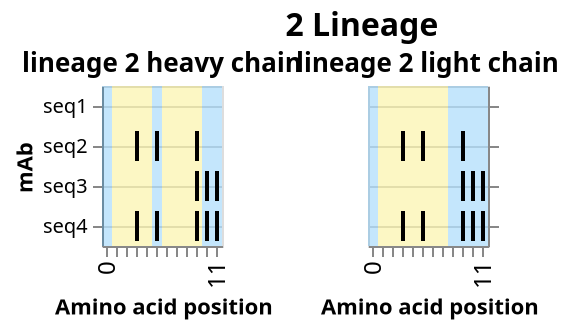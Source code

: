 {
  "config": {
    "view": {
      "continuousWidth": 400,
      "continuousHeight": 300
    }
  },
  "hconcat": [
    {
      "layer": [
        {
          "data": {
            "name": "data-f563dec5a74c106ef4c1e0a132f17428"
          },
          "mark": {
            "type": "rect",
            "color": "#169cf5",
            "opacity": 0.25
          },
          "encoding": {
            "x": {
              "type": "ordinal",
              "field": "position"
            }
          },
          "width": {
            "step": 5
          }
        },
        {
          "data": {
            "name": "data-9db29cdd31d04bcd1ea4c7acab41e620"
          },
          "mark": {
            "type": "rect",
            "color": "#f5e216",
            "opacity": 0.25
          },
          "encoding": {
            "x": {
              "type": "ordinal",
              "field": "position"
            }
          },
          "width": {
            "step": 5
          }
        },
        {
          "data": {
            "name": "data-47de4e39b95ed82910ece2c629405cfd"
          },
          "mark": {
            "type": "tick",
            "opacity": 1,
            "thickness": 2
          },
          "encoding": {
            "color": {
              "type": "nominal",
              "field": "real_mut",
              "legend": null,
              "scale": {
                "domain": [
                  true,
                  false
                ],
                "range": [
                  "black",
                  "transparent"
                ]
              }
            },
            "x": {
              "type": "ordinal",
              "axis": {
                "grid": false,
                "labelFontSize": 12,
                "labelOverlap": "parity",
                "labelSeparation": 10
              },
              "field": "position",
              "title": "Amino acid position"
            },
            "y": {
              "type": "nominal",
              "axis": {
                "grid": true,
                "labels": true,
                "orient": "left",
                "title": "mAb"
              },
              "field": "seq_id",
              "sort": [
                "seq1",
                "seq2",
                "seq3",
                "seq4"
              ],
              "title": "sequence"
            }
          },
          "title": "lineage 2 heavy chain",
          "width": {
            "step": 5
          }
        }
      ]
    },
    {
      "layer": [
        {
          "data": {
            "name": "data-724373cbb03490078ad328a469fb0e99"
          },
          "mark": {
            "type": "rect",
            "color": "#169cf5",
            "opacity": 0.25
          },
          "encoding": {
            "x": {
              "type": "ordinal",
              "field": "position"
            }
          },
          "width": {
            "step": 5
          }
        },
        {
          "data": {
            "name": "data-0c612da8f9b79a6c219f6796be124914"
          },
          "mark": {
            "type": "rect",
            "color": "#f5e216",
            "opacity": 0.25
          },
          "encoding": {
            "x": {
              "type": "ordinal",
              "field": "position"
            }
          },
          "width": {
            "step": 5
          }
        },
        {
          "data": {
            "name": "data-5ed8dfb03c7acdb8fb32bce0cc463f57"
          },
          "mark": {
            "type": "tick",
            "opacity": 1,
            "thickness": 2
          },
          "encoding": {
            "color": {
              "type": "nominal",
              "field": "real_mut",
              "legend": null,
              "scale": {
                "domain": [
                  true,
                  false
                ],
                "range": [
                  "black",
                  "transparent"
                ]
              }
            },
            "x": {
              "type": "ordinal",
              "axis": {
                "grid": false,
                "labelFontSize": 12,
                "labelOverlap": "parity",
                "labelSeparation": 10
              },
              "field": "position",
              "title": "Amino acid position"
            },
            "y": {
              "type": "nominal",
              "axis": {
                "grid": true,
                "labels": false,
                "orient": "right",
                "title": null
              },
              "field": "seq_id",
              "sort": [
                "seq1",
                "seq2",
                "seq3",
                "seq4"
              ],
              "title": "sequence"
            }
          },
          "title": "lineage 2 light chain",
          "width": {
            "step": 5
          }
        }
      ]
    }
  ],
  "background": "white",
  "bounds": "full",
  "spacing": -5,
  "title": {
    "text": "2 Lineage",
    "align": "center",
    "anchor": "middle",
    "dx": 37.5,
    "fontSize": 16
  },
  "$schema": "https://vega.github.io/schema/vega-lite/v5.json",
  "datasets": {
    "data-f563dec5a74c106ef4c1e0a132f17428": [
      {
        "type": "naive",
        "index": 0,
        "seq_id": "seq1",
        "position": 0,
        "mut_from": "A",
        "mut_to": "A",
        "region": "Framework",
        "framework": true,
        "radical": false,
        "real_mut": false
      },
      {
        "type": "naive",
        "index": 0,
        "seq_id": "seq1",
        "position": 5,
        "mut_from": "T",
        "mut_to": "T",
        "region": "Framework",
        "framework": true,
        "radical": false,
        "real_mut": false
      },
      {
        "type": "naive",
        "index": 0,
        "seq_id": "seq1",
        "position": 10,
        "mut_from": "C",
        "mut_to": "C",
        "region": "Framework",
        "framework": true,
        "radical": false,
        "real_mut": false
      },
      {
        "type": "naive",
        "index": 0,
        "seq_id": "seq1",
        "position": 11,
        "mut_from": "G",
        "mut_to": "G",
        "region": "Framework",
        "framework": true,
        "radical": false,
        "real_mut": false
      }
    ],
    "data-9db29cdd31d04bcd1ea4c7acab41e620": [
      {
        "type": "naive",
        "index": 0,
        "seq_id": "seq1",
        "position": 1,
        "mut_from": "T",
        "mut_to": "T",
        "region": "CDR",
        "framework": false,
        "radical": false,
        "real_mut": false
      },
      {
        "type": "naive",
        "index": 0,
        "seq_id": "seq1",
        "position": 2,
        "mut_from": "C",
        "mut_to": "C",
        "region": "CDR",
        "framework": false,
        "radical": false,
        "real_mut": false
      },
      {
        "type": "naive",
        "index": 0,
        "seq_id": "seq1",
        "position": 3,
        "mut_from": "G",
        "mut_to": "G",
        "region": "CDR",
        "framework": false,
        "radical": false,
        "real_mut": false
      },
      {
        "type": "naive",
        "index": 0,
        "seq_id": "seq1",
        "position": 4,
        "mut_from": "A",
        "mut_to": "A",
        "region": "CDR",
        "framework": false,
        "radical": false,
        "real_mut": false
      },
      {
        "type": "naive",
        "index": 0,
        "seq_id": "seq1",
        "position": 6,
        "mut_from": "C",
        "mut_to": "C",
        "region": "CDR",
        "framework": false,
        "radical": false,
        "real_mut": false
      },
      {
        "type": "naive",
        "index": 0,
        "seq_id": "seq1",
        "position": 7,
        "mut_from": "G",
        "mut_to": "G",
        "region": "CDR",
        "framework": false,
        "radical": false,
        "real_mut": false
      },
      {
        "type": "naive",
        "index": 0,
        "seq_id": "seq1",
        "position": 8,
        "mut_from": "A",
        "mut_to": "A",
        "region": "CDR",
        "framework": false,
        "radical": false,
        "real_mut": false
      },
      {
        "type": "naive",
        "index": 0,
        "seq_id": "seq1",
        "position": 9,
        "mut_from": "T",
        "mut_to": "T",
        "region": "CDR",
        "framework": false,
        "radical": false,
        "real_mut": false
      }
    ],
    "data-47de4e39b95ed82910ece2c629405cfd": [
      {
        "type": "naive",
        "index": 0,
        "seq_id": "seq1",
        "position": 0,
        "mut_from": "A",
        "mut_to": "A",
        "region": "Framework",
        "framework": true,
        "radical": false,
        "real_mut": false
      },
      {
        "type": "naive",
        "index": 0,
        "seq_id": "seq1",
        "position": 1,
        "mut_from": "T",
        "mut_to": "T",
        "region": "CDR",
        "framework": false,
        "radical": false,
        "real_mut": false
      },
      {
        "type": "naive",
        "index": 0,
        "seq_id": "seq1",
        "position": 2,
        "mut_from": "C",
        "mut_to": "C",
        "region": "CDR",
        "framework": false,
        "radical": false,
        "real_mut": false
      },
      {
        "type": "naive",
        "index": 0,
        "seq_id": "seq1",
        "position": 3,
        "mut_from": "G",
        "mut_to": "G",
        "region": "CDR",
        "framework": false,
        "radical": false,
        "real_mut": false
      },
      {
        "type": "naive",
        "index": 0,
        "seq_id": "seq1",
        "position": 4,
        "mut_from": "A",
        "mut_to": "A",
        "region": "CDR",
        "framework": false,
        "radical": false,
        "real_mut": false
      },
      {
        "type": "naive",
        "index": 0,
        "seq_id": "seq1",
        "position": 5,
        "mut_from": "T",
        "mut_to": "T",
        "region": "Framework",
        "framework": true,
        "radical": false,
        "real_mut": false
      },
      {
        "type": "naive",
        "index": 0,
        "seq_id": "seq1",
        "position": 6,
        "mut_from": "C",
        "mut_to": "C",
        "region": "CDR",
        "framework": false,
        "radical": false,
        "real_mut": false
      },
      {
        "type": "naive",
        "index": 0,
        "seq_id": "seq1",
        "position": 7,
        "mut_from": "G",
        "mut_to": "G",
        "region": "CDR",
        "framework": false,
        "radical": false,
        "real_mut": false
      },
      {
        "type": "naive",
        "index": 0,
        "seq_id": "seq1",
        "position": 8,
        "mut_from": "A",
        "mut_to": "A",
        "region": "CDR",
        "framework": false,
        "radical": false,
        "real_mut": false
      },
      {
        "type": "naive",
        "index": 0,
        "seq_id": "seq1",
        "position": 9,
        "mut_from": "T",
        "mut_to": "T",
        "region": "CDR",
        "framework": false,
        "radical": false,
        "real_mut": false
      },
      {
        "type": "naive",
        "index": 0,
        "seq_id": "seq1",
        "position": 10,
        "mut_from": "C",
        "mut_to": "C",
        "region": "Framework",
        "framework": true,
        "radical": false,
        "real_mut": false
      },
      {
        "type": "naive",
        "index": 0,
        "seq_id": "seq1",
        "position": 11,
        "mut_from": "G",
        "mut_to": "G",
        "region": "Framework",
        "framework": true,
        "radical": false,
        "real_mut": false
      },
      {
        "type": "lineage_member",
        "index": 1,
        "seq_id": " seq2",
        "position": 0,
        "mut_from": "A",
        "mut_to": "A",
        "region": "Framework",
        "framework": true,
        "radical": false,
        "real_mut": false
      },
      {
        "type": "lineage_member",
        "index": 1,
        "seq_id": " seq2",
        "position": 1,
        "mut_from": "T",
        "mut_to": "T",
        "region": "CDR",
        "framework": false,
        "radical": false,
        "real_mut": false
      },
      {
        "type": "lineage_member",
        "index": 1,
        "seq_id": " seq2",
        "position": 2,
        "mut_from": "C",
        "mut_to": "C",
        "region": "CDR",
        "framework": false,
        "radical": false,
        "real_mut": false
      },
      {
        "type": "lineage_member",
        "index": 1,
        "seq_id": " seq2",
        "position": 3,
        "mut_from": "G",
        "mut_to": "A",
        "region": "CDR",
        "framework": false,
        "radical": false,
        "real_mut": true
      },
      {
        "type": "lineage_member",
        "index": 1,
        "seq_id": " seq2",
        "position": 4,
        "mut_from": "A",
        "mut_to": "A",
        "region": "CDR",
        "framework": false,
        "radical": false,
        "real_mut": false
      },
      {
        "type": "lineage_member",
        "index": 1,
        "seq_id": " seq2",
        "position": 5,
        "mut_from": "T",
        "mut_to": "A",
        "region": "Framework",
        "framework": true,
        "radical": false,
        "real_mut": true
      },
      {
        "type": "lineage_member",
        "index": 1,
        "seq_id": " seq2",
        "position": 6,
        "mut_from": "C",
        "mut_to": "C",
        "region": "CDR",
        "framework": false,
        "radical": false,
        "real_mut": false
      },
      {
        "type": "lineage_member",
        "index": 1,
        "seq_id": " seq2",
        "position": 7,
        "mut_from": "G",
        "mut_to": "G",
        "region": "CDR",
        "framework": false,
        "radical": false,
        "real_mut": false
      },
      {
        "type": "lineage_member",
        "index": 1,
        "seq_id": " seq2",
        "position": 8,
        "mut_from": "A",
        "mut_to": "A",
        "region": "CDR",
        "framework": false,
        "radical": false,
        "real_mut": false
      },
      {
        "type": "lineage_member",
        "index": 1,
        "seq_id": " seq2",
        "position": 9,
        "mut_from": "T",
        "mut_to": "A",
        "region": "CDR",
        "framework": false,
        "radical": false,
        "real_mut": true
      },
      {
        "type": "lineage_member",
        "index": 1,
        "seq_id": " seq2",
        "position": 10,
        "mut_from": "C",
        "mut_to": "C",
        "region": "Framework",
        "framework": true,
        "radical": false,
        "real_mut": false
      },
      {
        "type": "lineage_member",
        "index": 1,
        "seq_id": " seq2",
        "position": 11,
        "mut_from": "G",
        "mut_to": "G",
        "region": "Framework",
        "framework": true,
        "radical": false,
        "real_mut": false
      },
      {
        "type": "lineage_member",
        "index": 2,
        "seq_id": "  seq3",
        "position": 0,
        "mut_from": "A",
        "mut_to": "A",
        "region": "Framework",
        "framework": true,
        "radical": false,
        "real_mut": false
      },
      {
        "type": "lineage_member",
        "index": 2,
        "seq_id": "  seq3",
        "position": 1,
        "mut_from": "T",
        "mut_to": "T",
        "region": "CDR",
        "framework": false,
        "radical": false,
        "real_mut": false
      },
      {
        "type": "lineage_member",
        "index": 2,
        "seq_id": "  seq3",
        "position": 2,
        "mut_from": "C",
        "mut_to": "C",
        "region": "CDR",
        "framework": false,
        "radical": false,
        "real_mut": false
      },
      {
        "type": "lineage_member",
        "index": 2,
        "seq_id": "  seq3",
        "position": 3,
        "mut_from": "G",
        "mut_to": "G",
        "region": "CDR",
        "framework": false,
        "radical": false,
        "real_mut": false
      },
      {
        "type": "lineage_member",
        "index": 2,
        "seq_id": "  seq3",
        "position": 4,
        "mut_from": "A",
        "mut_to": "A",
        "region": "CDR",
        "framework": false,
        "radical": false,
        "real_mut": false
      },
      {
        "type": "lineage_member",
        "index": 2,
        "seq_id": "  seq3",
        "position": 5,
        "mut_from": "T",
        "mut_to": "T",
        "region": "Framework",
        "framework": true,
        "radical": false,
        "real_mut": false
      },
      {
        "type": "lineage_member",
        "index": 2,
        "seq_id": "  seq3",
        "position": 6,
        "mut_from": "C",
        "mut_to": "C",
        "region": "CDR",
        "framework": false,
        "radical": false,
        "real_mut": false
      },
      {
        "type": "lineage_member",
        "index": 2,
        "seq_id": "  seq3",
        "position": 7,
        "mut_from": "G",
        "mut_to": "G",
        "region": "CDR",
        "framework": false,
        "radical": false,
        "real_mut": false
      },
      {
        "type": "lineage_member",
        "index": 2,
        "seq_id": "  seq3",
        "position": 8,
        "mut_from": "A",
        "mut_to": "A",
        "region": "CDR",
        "framework": false,
        "radical": false,
        "real_mut": false
      },
      {
        "type": "lineage_member",
        "index": 2,
        "seq_id": "  seq3",
        "position": 9,
        "mut_from": "T",
        "mut_to": "A",
        "region": "CDR",
        "framework": false,
        "radical": false,
        "real_mut": true
      },
      {
        "type": "lineage_member",
        "index": 2,
        "seq_id": "  seq3",
        "position": 10,
        "mut_from": "C",
        "mut_to": "A",
        "region": "Framework",
        "framework": true,
        "radical": true,
        "real_mut": true
      },
      {
        "type": "lineage_member",
        "index": 2,
        "seq_id": "  seq3",
        "position": 11,
        "mut_from": "G",
        "mut_to": "A",
        "region": "Framework",
        "framework": true,
        "radical": false,
        "real_mut": true
      },
      {
        "type": "lineage_member",
        "index": 3,
        "seq_id": "   seq4",
        "position": 0,
        "mut_from": "A",
        "mut_to": "A",
        "region": "Framework",
        "framework": true,
        "radical": false,
        "real_mut": false
      },
      {
        "type": "lineage_member",
        "index": 3,
        "seq_id": "   seq4",
        "position": 1,
        "mut_from": "T",
        "mut_to": "T",
        "region": "CDR",
        "framework": false,
        "radical": false,
        "real_mut": false
      },
      {
        "type": "lineage_member",
        "index": 3,
        "seq_id": "   seq4",
        "position": 2,
        "mut_from": "C",
        "mut_to": "C",
        "region": "CDR",
        "framework": false,
        "radical": false,
        "real_mut": false
      },
      {
        "type": "lineage_member",
        "index": 3,
        "seq_id": "   seq4",
        "position": 3,
        "mut_from": "G",
        "mut_to": "A",
        "region": "CDR",
        "framework": false,
        "radical": false,
        "real_mut": true
      },
      {
        "type": "lineage_member",
        "index": 3,
        "seq_id": "   seq4",
        "position": 4,
        "mut_from": "A",
        "mut_to": "A",
        "region": "CDR",
        "framework": false,
        "radical": false,
        "real_mut": false
      },
      {
        "type": "lineage_member",
        "index": 3,
        "seq_id": "   seq4",
        "position": 5,
        "mut_from": "T",
        "mut_to": "A",
        "region": "Framework",
        "framework": true,
        "radical": false,
        "real_mut": true
      },
      {
        "type": "lineage_member",
        "index": 3,
        "seq_id": "   seq4",
        "position": 6,
        "mut_from": "C",
        "mut_to": "C",
        "region": "CDR",
        "framework": false,
        "radical": false,
        "real_mut": false
      },
      {
        "type": "lineage_member",
        "index": 3,
        "seq_id": "   seq4",
        "position": 7,
        "mut_from": "G",
        "mut_to": "G",
        "region": "CDR",
        "framework": false,
        "radical": false,
        "real_mut": false
      },
      {
        "type": "lineage_member",
        "index": 3,
        "seq_id": "   seq4",
        "position": 8,
        "mut_from": "A",
        "mut_to": "A",
        "region": "CDR",
        "framework": false,
        "radical": false,
        "real_mut": false
      },
      {
        "type": "lineage_member",
        "index": 3,
        "seq_id": "   seq4",
        "position": 9,
        "mut_from": "T",
        "mut_to": "A",
        "region": "CDR",
        "framework": false,
        "radical": false,
        "real_mut": true
      },
      {
        "type": "lineage_member",
        "index": 3,
        "seq_id": "   seq4",
        "position": 10,
        "mut_from": "C",
        "mut_to": "A",
        "region": "Framework",
        "framework": true,
        "radical": true,
        "real_mut": true
      },
      {
        "type": "lineage_member",
        "index": 3,
        "seq_id": "   seq4",
        "position": 11,
        "mut_from": "G",
        "mut_to": "A",
        "region": "Framework",
        "framework": true,
        "radical": false,
        "real_mut": true
      }
    ],
    "data-724373cbb03490078ad328a469fb0e99": [
      {
        "type": "naive",
        "index": 0,
        "seq_id": "seq1",
        "position": 0,
        "mut_from": "A",
        "mut_to": "A",
        "region": "Framework",
        "framework": true,
        "radical": false,
        "real_mut": false
      },
      {
        "type": "naive",
        "index": 0,
        "seq_id": "seq1",
        "position": 8,
        "mut_from": "A",
        "mut_to": "A",
        "region": "Framework",
        "framework": true,
        "radical": false,
        "real_mut": false
      },
      {
        "type": "naive",
        "index": 0,
        "seq_id": "seq1",
        "position": 9,
        "mut_from": "T",
        "mut_to": "T",
        "region": "Framework",
        "framework": true,
        "radical": false,
        "real_mut": false
      },
      {
        "type": "naive",
        "index": 0,
        "seq_id": "seq1",
        "position": 10,
        "mut_from": "C",
        "mut_to": "C",
        "region": "Framework",
        "framework": true,
        "radical": false,
        "real_mut": false
      },
      {
        "type": "naive",
        "index": 0,
        "seq_id": "seq1",
        "position": 11,
        "mut_from": "G",
        "mut_to": "G",
        "region": "Framework",
        "framework": true,
        "radical": false,
        "real_mut": false
      }
    ],
    "data-0c612da8f9b79a6c219f6796be124914": [
      {
        "type": "naive",
        "index": 0,
        "seq_id": "seq1",
        "position": 1,
        "mut_from": "T",
        "mut_to": "T",
        "region": "CDR",
        "framework": false,
        "radical": false,
        "real_mut": false
      },
      {
        "type": "naive",
        "index": 0,
        "seq_id": "seq1",
        "position": 2,
        "mut_from": "C",
        "mut_to": "C",
        "region": "CDR",
        "framework": false,
        "radical": false,
        "real_mut": false
      },
      {
        "type": "naive",
        "index": 0,
        "seq_id": "seq1",
        "position": 3,
        "mut_from": "G",
        "mut_to": "G",
        "region": "CDR",
        "framework": false,
        "radical": false,
        "real_mut": false
      },
      {
        "type": "naive",
        "index": 0,
        "seq_id": "seq1",
        "position": 4,
        "mut_from": "A",
        "mut_to": "A",
        "region": "CDR",
        "framework": false,
        "radical": false,
        "real_mut": false
      },
      {
        "type": "naive",
        "index": 0,
        "seq_id": "seq1",
        "position": 5,
        "mut_from": "T",
        "mut_to": "T",
        "region": "CDR",
        "framework": false,
        "radical": false,
        "real_mut": false
      },
      {
        "type": "naive",
        "index": 0,
        "seq_id": "seq1",
        "position": 6,
        "mut_from": "C",
        "mut_to": "C",
        "region": "CDR",
        "framework": false,
        "radical": false,
        "real_mut": false
      },
      {
        "type": "naive",
        "index": 0,
        "seq_id": "seq1",
        "position": 7,
        "mut_from": "G",
        "mut_to": "G",
        "region": "CDR",
        "framework": false,
        "radical": false,
        "real_mut": false
      }
    ],
    "data-5ed8dfb03c7acdb8fb32bce0cc463f57": [
      {
        "type": "naive",
        "index": 0,
        "seq_id": "seq1",
        "position": 0,
        "mut_from": "A",
        "mut_to": "A",
        "region": "Framework",
        "framework": true,
        "radical": false,
        "real_mut": false
      },
      {
        "type": "naive",
        "index": 0,
        "seq_id": "seq1",
        "position": 1,
        "mut_from": "T",
        "mut_to": "T",
        "region": "CDR",
        "framework": false,
        "radical": false,
        "real_mut": false
      },
      {
        "type": "naive",
        "index": 0,
        "seq_id": "seq1",
        "position": 2,
        "mut_from": "C",
        "mut_to": "C",
        "region": "CDR",
        "framework": false,
        "radical": false,
        "real_mut": false
      },
      {
        "type": "naive",
        "index": 0,
        "seq_id": "seq1",
        "position": 3,
        "mut_from": "G",
        "mut_to": "G",
        "region": "CDR",
        "framework": false,
        "radical": false,
        "real_mut": false
      },
      {
        "type": "naive",
        "index": 0,
        "seq_id": "seq1",
        "position": 4,
        "mut_from": "A",
        "mut_to": "A",
        "region": "CDR",
        "framework": false,
        "radical": false,
        "real_mut": false
      },
      {
        "type": "naive",
        "index": 0,
        "seq_id": "seq1",
        "position": 5,
        "mut_from": "T",
        "mut_to": "T",
        "region": "CDR",
        "framework": false,
        "radical": false,
        "real_mut": false
      },
      {
        "type": "naive",
        "index": 0,
        "seq_id": "seq1",
        "position": 6,
        "mut_from": "C",
        "mut_to": "C",
        "region": "CDR",
        "framework": false,
        "radical": false,
        "real_mut": false
      },
      {
        "type": "naive",
        "index": 0,
        "seq_id": "seq1",
        "position": 7,
        "mut_from": "G",
        "mut_to": "G",
        "region": "CDR",
        "framework": false,
        "radical": false,
        "real_mut": false
      },
      {
        "type": "naive",
        "index": 0,
        "seq_id": "seq1",
        "position": 8,
        "mut_from": "A",
        "mut_to": "A",
        "region": "Framework",
        "framework": true,
        "radical": false,
        "real_mut": false
      },
      {
        "type": "naive",
        "index": 0,
        "seq_id": "seq1",
        "position": 9,
        "mut_from": "T",
        "mut_to": "T",
        "region": "Framework",
        "framework": true,
        "radical": false,
        "real_mut": false
      },
      {
        "type": "naive",
        "index": 0,
        "seq_id": "seq1",
        "position": 10,
        "mut_from": "C",
        "mut_to": "C",
        "region": "Framework",
        "framework": true,
        "radical": false,
        "real_mut": false
      },
      {
        "type": "naive",
        "index": 0,
        "seq_id": "seq1",
        "position": 11,
        "mut_from": "G",
        "mut_to": "G",
        "region": "Framework",
        "framework": true,
        "radical": false,
        "real_mut": false
      },
      {
        "type": "lineage_member",
        "index": 1,
        "seq_id": " seq2",
        "position": 0,
        "mut_from": "A",
        "mut_to": "A",
        "region": "Framework",
        "framework": true,
        "radical": false,
        "real_mut": false
      },
      {
        "type": "lineage_member",
        "index": 1,
        "seq_id": " seq2",
        "position": 1,
        "mut_from": "T",
        "mut_to": "T",
        "region": "CDR",
        "framework": false,
        "radical": false,
        "real_mut": false
      },
      {
        "type": "lineage_member",
        "index": 1,
        "seq_id": " seq2",
        "position": 2,
        "mut_from": "C",
        "mut_to": "C",
        "region": "CDR",
        "framework": false,
        "radical": false,
        "real_mut": false
      },
      {
        "type": "lineage_member",
        "index": 1,
        "seq_id": " seq2",
        "position": 3,
        "mut_from": "G",
        "mut_to": "A",
        "region": "CDR",
        "framework": false,
        "radical": false,
        "real_mut": true
      },
      {
        "type": "lineage_member",
        "index": 1,
        "seq_id": " seq2",
        "position": 4,
        "mut_from": "A",
        "mut_to": "A",
        "region": "CDR",
        "framework": false,
        "radical": false,
        "real_mut": false
      },
      {
        "type": "lineage_member",
        "index": 1,
        "seq_id": " seq2",
        "position": 5,
        "mut_from": "T",
        "mut_to": "A",
        "region": "CDR",
        "framework": false,
        "radical": false,
        "real_mut": true
      },
      {
        "type": "lineage_member",
        "index": 1,
        "seq_id": " seq2",
        "position": 6,
        "mut_from": "C",
        "mut_to": "C",
        "region": "CDR",
        "framework": false,
        "radical": false,
        "real_mut": false
      },
      {
        "type": "lineage_member",
        "index": 1,
        "seq_id": " seq2",
        "position": 7,
        "mut_from": "G",
        "mut_to": "G",
        "region": "CDR",
        "framework": false,
        "radical": false,
        "real_mut": false
      },
      {
        "type": "lineage_member",
        "index": 1,
        "seq_id": " seq2",
        "position": 8,
        "mut_from": "A",
        "mut_to": "A",
        "region": "Framework",
        "framework": true,
        "radical": false,
        "real_mut": false
      },
      {
        "type": "lineage_member",
        "index": 1,
        "seq_id": " seq2",
        "position": 9,
        "mut_from": "T",
        "mut_to": "A",
        "region": "Framework",
        "framework": true,
        "radical": false,
        "real_mut": true
      },
      {
        "type": "lineage_member",
        "index": 1,
        "seq_id": " seq2",
        "position": 10,
        "mut_from": "C",
        "mut_to": "C",
        "region": "Framework",
        "framework": true,
        "radical": false,
        "real_mut": false
      },
      {
        "type": "lineage_member",
        "index": 1,
        "seq_id": " seq2",
        "position": 11,
        "mut_from": "G",
        "mut_to": "G",
        "region": "Framework",
        "framework": true,
        "radical": false,
        "real_mut": false
      },
      {
        "type": "lineage_member",
        "index": 2,
        "seq_id": "  seq3",
        "position": 0,
        "mut_from": "A",
        "mut_to": "A",
        "region": "Framework",
        "framework": true,
        "radical": false,
        "real_mut": false
      },
      {
        "type": "lineage_member",
        "index": 2,
        "seq_id": "  seq3",
        "position": 1,
        "mut_from": "T",
        "mut_to": "T",
        "region": "CDR",
        "framework": false,
        "radical": false,
        "real_mut": false
      },
      {
        "type": "lineage_member",
        "index": 2,
        "seq_id": "  seq3",
        "position": 2,
        "mut_from": "C",
        "mut_to": "C",
        "region": "CDR",
        "framework": false,
        "radical": false,
        "real_mut": false
      },
      {
        "type": "lineage_member",
        "index": 2,
        "seq_id": "  seq3",
        "position": 3,
        "mut_from": "G",
        "mut_to": "G",
        "region": "CDR",
        "framework": false,
        "radical": false,
        "real_mut": false
      },
      {
        "type": "lineage_member",
        "index": 2,
        "seq_id": "  seq3",
        "position": 4,
        "mut_from": "A",
        "mut_to": "A",
        "region": "CDR",
        "framework": false,
        "radical": false,
        "real_mut": false
      },
      {
        "type": "lineage_member",
        "index": 2,
        "seq_id": "  seq3",
        "position": 5,
        "mut_from": "T",
        "mut_to": "T",
        "region": "CDR",
        "framework": false,
        "radical": false,
        "real_mut": false
      },
      {
        "type": "lineage_member",
        "index": 2,
        "seq_id": "  seq3",
        "position": 6,
        "mut_from": "C",
        "mut_to": "C",
        "region": "CDR",
        "framework": false,
        "radical": false,
        "real_mut": false
      },
      {
        "type": "lineage_member",
        "index": 2,
        "seq_id": "  seq3",
        "position": 7,
        "mut_from": "G",
        "mut_to": "G",
        "region": "CDR",
        "framework": false,
        "radical": false,
        "real_mut": false
      },
      {
        "type": "lineage_member",
        "index": 2,
        "seq_id": "  seq3",
        "position": 8,
        "mut_from": "A",
        "mut_to": "A",
        "region": "Framework",
        "framework": true,
        "radical": false,
        "real_mut": false
      },
      {
        "type": "lineage_member",
        "index": 2,
        "seq_id": "  seq3",
        "position": 9,
        "mut_from": "T",
        "mut_to": "A",
        "region": "Framework",
        "framework": true,
        "radical": false,
        "real_mut": true
      },
      {
        "type": "lineage_member",
        "index": 2,
        "seq_id": "  seq3",
        "position": 10,
        "mut_from": "C",
        "mut_to": "A",
        "region": "Framework",
        "framework": true,
        "radical": true,
        "real_mut": true
      },
      {
        "type": "lineage_member",
        "index": 2,
        "seq_id": "  seq3",
        "position": 11,
        "mut_from": "G",
        "mut_to": "A",
        "region": "Framework",
        "framework": true,
        "radical": false,
        "real_mut": true
      },
      {
        "type": "lineage_member",
        "index": 3,
        "seq_id": "   seq4",
        "position": 0,
        "mut_from": "A",
        "mut_to": "A",
        "region": "Framework",
        "framework": true,
        "radical": false,
        "real_mut": false
      },
      {
        "type": "lineage_member",
        "index": 3,
        "seq_id": "   seq4",
        "position": 1,
        "mut_from": "T",
        "mut_to": "T",
        "region": "CDR",
        "framework": false,
        "radical": false,
        "real_mut": false
      },
      {
        "type": "lineage_member",
        "index": 3,
        "seq_id": "   seq4",
        "position": 2,
        "mut_from": "C",
        "mut_to": "C",
        "region": "CDR",
        "framework": false,
        "radical": false,
        "real_mut": false
      },
      {
        "type": "lineage_member",
        "index": 3,
        "seq_id": "   seq4",
        "position": 3,
        "mut_from": "G",
        "mut_to": "A",
        "region": "CDR",
        "framework": false,
        "radical": false,
        "real_mut": true
      },
      {
        "type": "lineage_member",
        "index": 3,
        "seq_id": "   seq4",
        "position": 4,
        "mut_from": "A",
        "mut_to": "A",
        "region": "CDR",
        "framework": false,
        "radical": false,
        "real_mut": false
      },
      {
        "type": "lineage_member",
        "index": 3,
        "seq_id": "   seq4",
        "position": 5,
        "mut_from": "T",
        "mut_to": "A",
        "region": "CDR",
        "framework": false,
        "radical": false,
        "real_mut": true
      },
      {
        "type": "lineage_member",
        "index": 3,
        "seq_id": "   seq4",
        "position": 6,
        "mut_from": "C",
        "mut_to": "C",
        "region": "CDR",
        "framework": false,
        "radical": false,
        "real_mut": false
      },
      {
        "type": "lineage_member",
        "index": 3,
        "seq_id": "   seq4",
        "position": 7,
        "mut_from": "G",
        "mut_to": "G",
        "region": "CDR",
        "framework": false,
        "radical": false,
        "real_mut": false
      },
      {
        "type": "lineage_member",
        "index": 3,
        "seq_id": "   seq4",
        "position": 8,
        "mut_from": "A",
        "mut_to": "A",
        "region": "Framework",
        "framework": true,
        "radical": false,
        "real_mut": false
      },
      {
        "type": "lineage_member",
        "index": 3,
        "seq_id": "   seq4",
        "position": 9,
        "mut_from": "T",
        "mut_to": "A",
        "region": "Framework",
        "framework": true,
        "radical": false,
        "real_mut": true
      },
      {
        "type": "lineage_member",
        "index": 3,
        "seq_id": "   seq4",
        "position": 10,
        "mut_from": "C",
        "mut_to": "A",
        "region": "Framework",
        "framework": true,
        "radical": true,
        "real_mut": true
      },
      {
        "type": "lineage_member",
        "index": 3,
        "seq_id": "   seq4",
        "position": 11,
        "mut_from": "G",
        "mut_to": "A",
        "region": "Framework",
        "framework": true,
        "radical": false,
        "real_mut": true
      }
    ]
  }
}